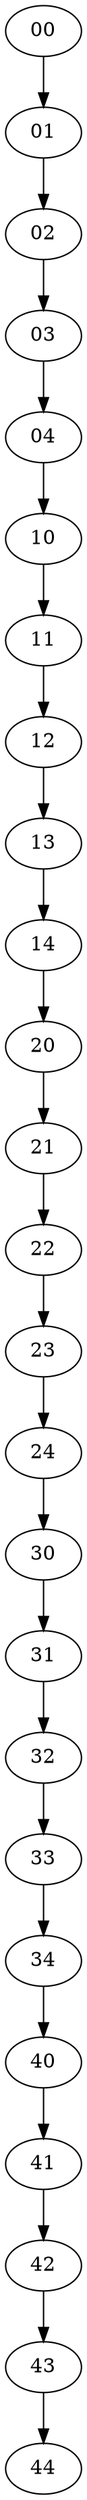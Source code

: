 digraph { 00 -> 01 -> 02 -> 03 -> 04 -> 10 -> 11 -> 12 -> 13 -> 14 -> 20 -> 21 -> 22 -> 23 -> 24 -> 30 -> 31 -> 32 -> 33 -> 34 -> 40 -> 41 -> 42 -> 43 -> 44}